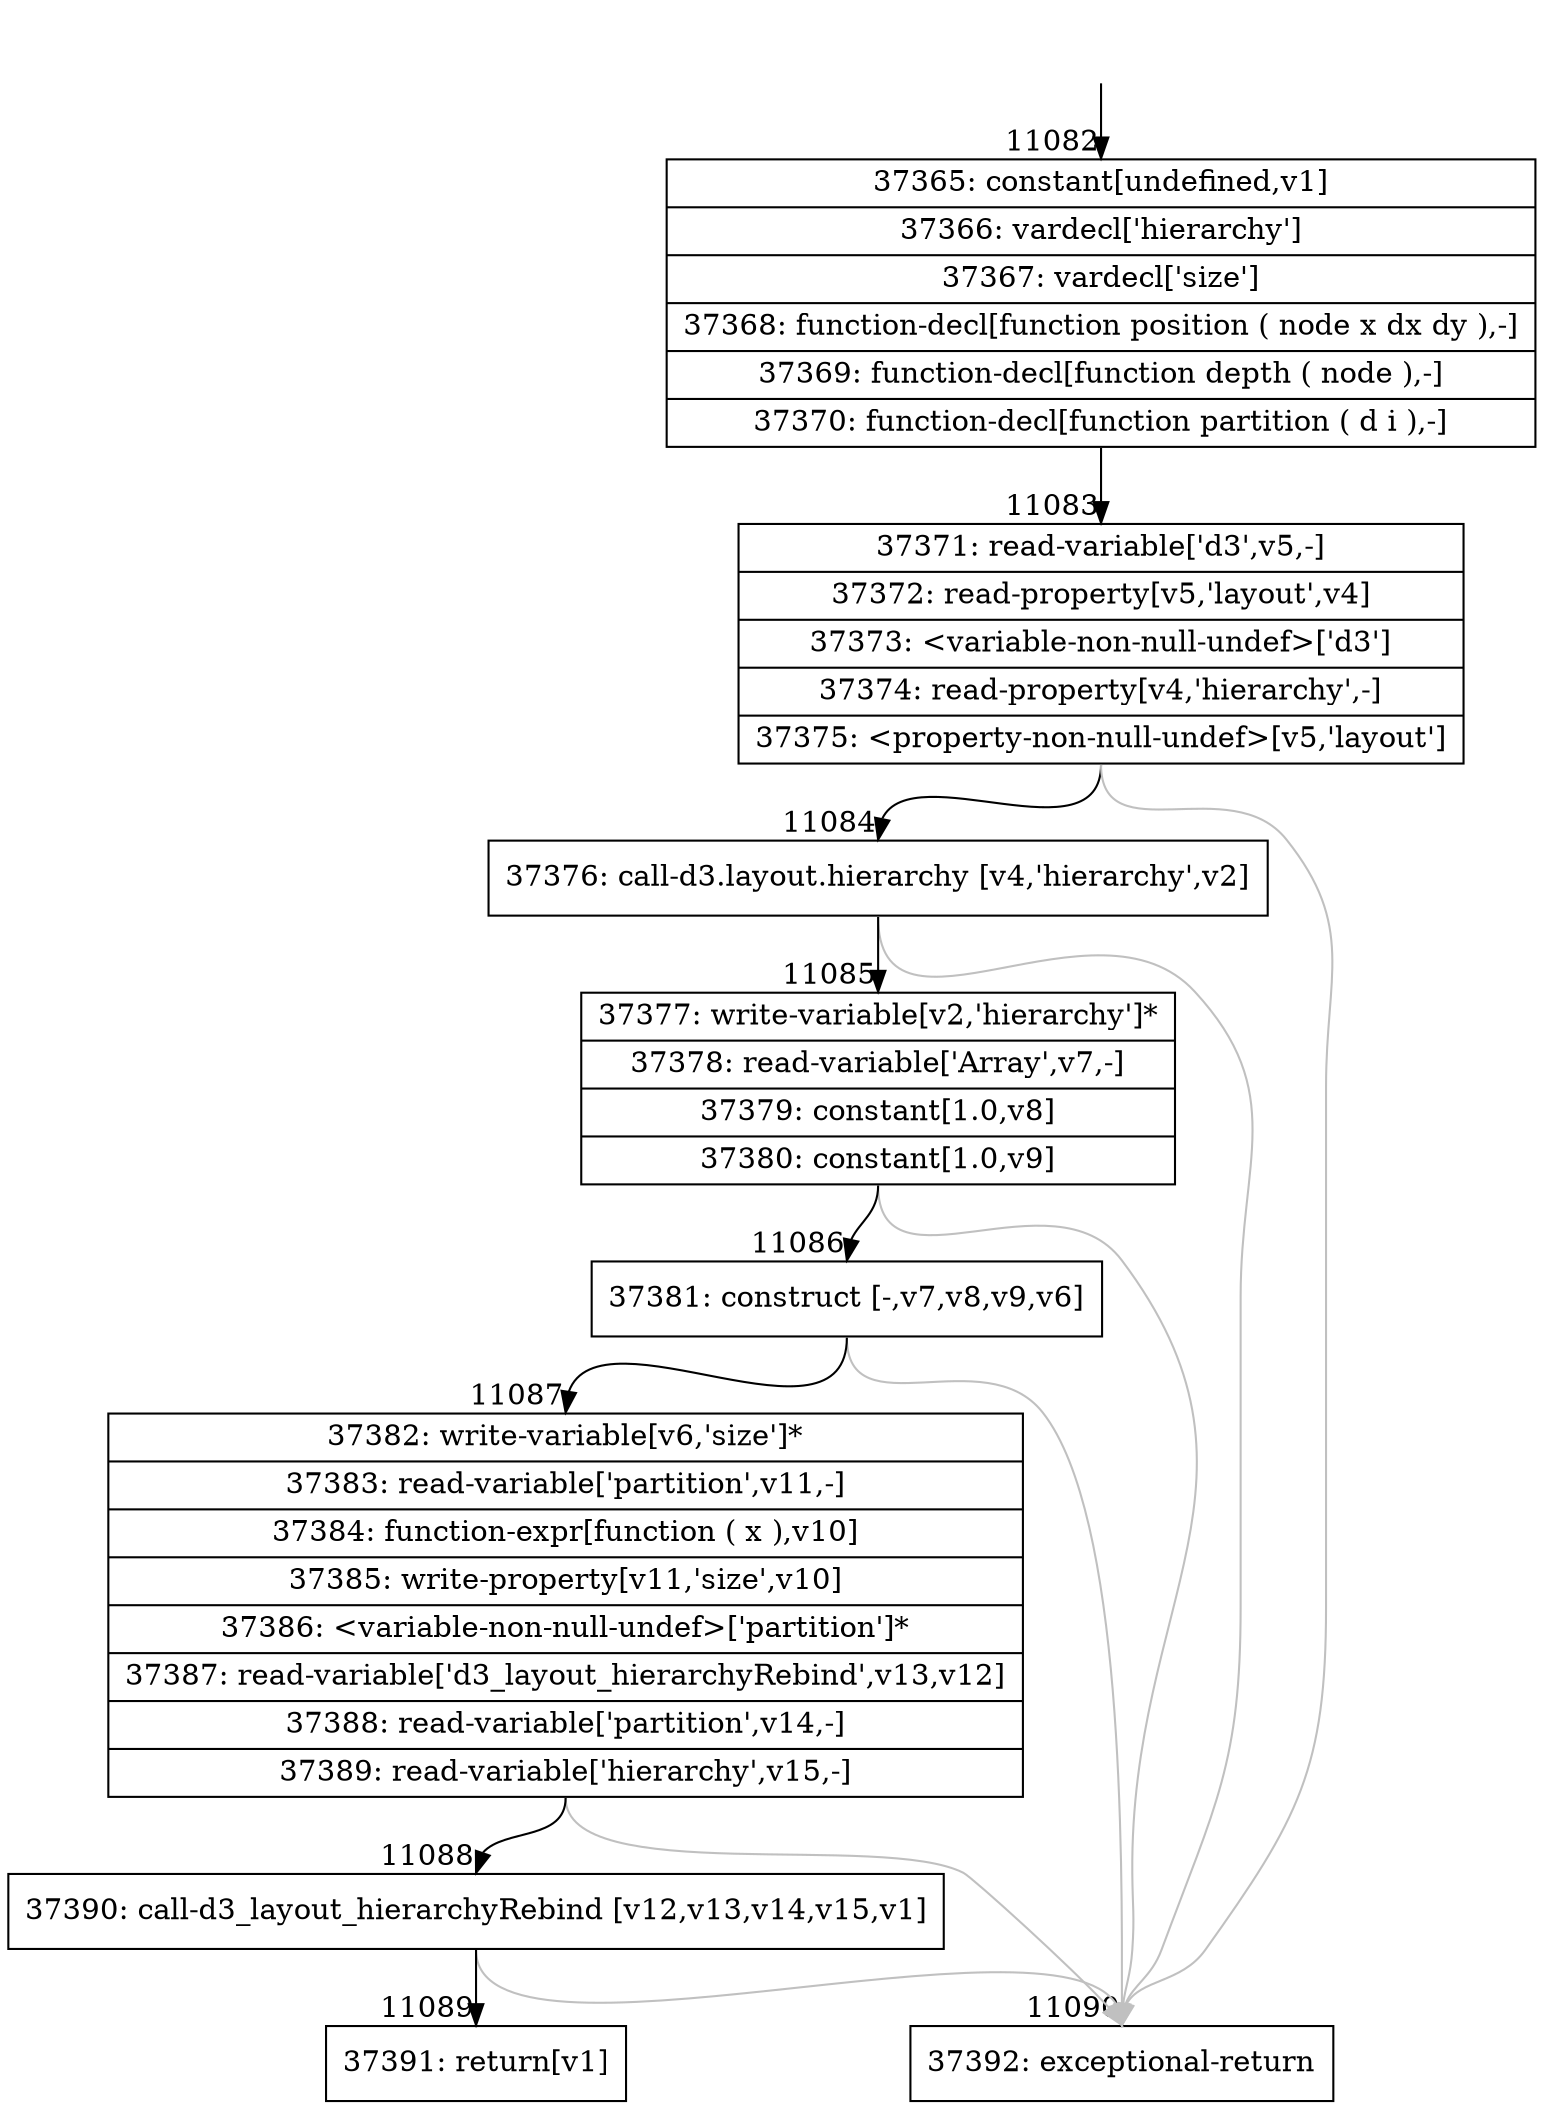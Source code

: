 digraph {
rankdir="TD"
BB_entry1013[shape=none,label=""];
BB_entry1013 -> BB11082 [tailport=s, headport=n, headlabel="    11082"]
BB11082 [shape=record label="{37365: constant[undefined,v1]|37366: vardecl['hierarchy']|37367: vardecl['size']|37368: function-decl[function position ( node x dx dy ),-]|37369: function-decl[function depth ( node ),-]|37370: function-decl[function partition ( d i ),-]}" ] 
BB11082 -> BB11083 [tailport=s, headport=n, headlabel="      11083"]
BB11083 [shape=record label="{37371: read-variable['d3',v5,-]|37372: read-property[v5,'layout',v4]|37373: \<variable-non-null-undef\>['d3']|37374: read-property[v4,'hierarchy',-]|37375: \<property-non-null-undef\>[v5,'layout']}" ] 
BB11083 -> BB11084 [tailport=s, headport=n, headlabel="      11084"]
BB11083 -> BB11090 [tailport=s, headport=n, color=gray, headlabel="      11090"]
BB11084 [shape=record label="{37376: call-d3.layout.hierarchy [v4,'hierarchy',v2]}" ] 
BB11084 -> BB11085 [tailport=s, headport=n, headlabel="      11085"]
BB11084 -> BB11090 [tailport=s, headport=n, color=gray]
BB11085 [shape=record label="{37377: write-variable[v2,'hierarchy']*|37378: read-variable['Array',v7,-]|37379: constant[1.0,v8]|37380: constant[1.0,v9]}" ] 
BB11085 -> BB11086 [tailport=s, headport=n, headlabel="      11086"]
BB11085 -> BB11090 [tailport=s, headport=n, color=gray]
BB11086 [shape=record label="{37381: construct [-,v7,v8,v9,v6]}" ] 
BB11086 -> BB11087 [tailport=s, headport=n, headlabel="      11087"]
BB11086 -> BB11090 [tailport=s, headport=n, color=gray]
BB11087 [shape=record label="{37382: write-variable[v6,'size']*|37383: read-variable['partition',v11,-]|37384: function-expr[function ( x ),v10]|37385: write-property[v11,'size',v10]|37386: \<variable-non-null-undef\>['partition']*|37387: read-variable['d3_layout_hierarchyRebind',v13,v12]|37388: read-variable['partition',v14,-]|37389: read-variable['hierarchy',v15,-]}" ] 
BB11087 -> BB11088 [tailport=s, headport=n, headlabel="      11088"]
BB11087 -> BB11090 [tailport=s, headport=n, color=gray]
BB11088 [shape=record label="{37390: call-d3_layout_hierarchyRebind [v12,v13,v14,v15,v1]}" ] 
BB11088 -> BB11089 [tailport=s, headport=n, headlabel="      11089"]
BB11088 -> BB11090 [tailport=s, headport=n, color=gray]
BB11089 [shape=record label="{37391: return[v1]}" ] 
BB11090 [shape=record label="{37392: exceptional-return}" ] 
//#$~ 6598
}
